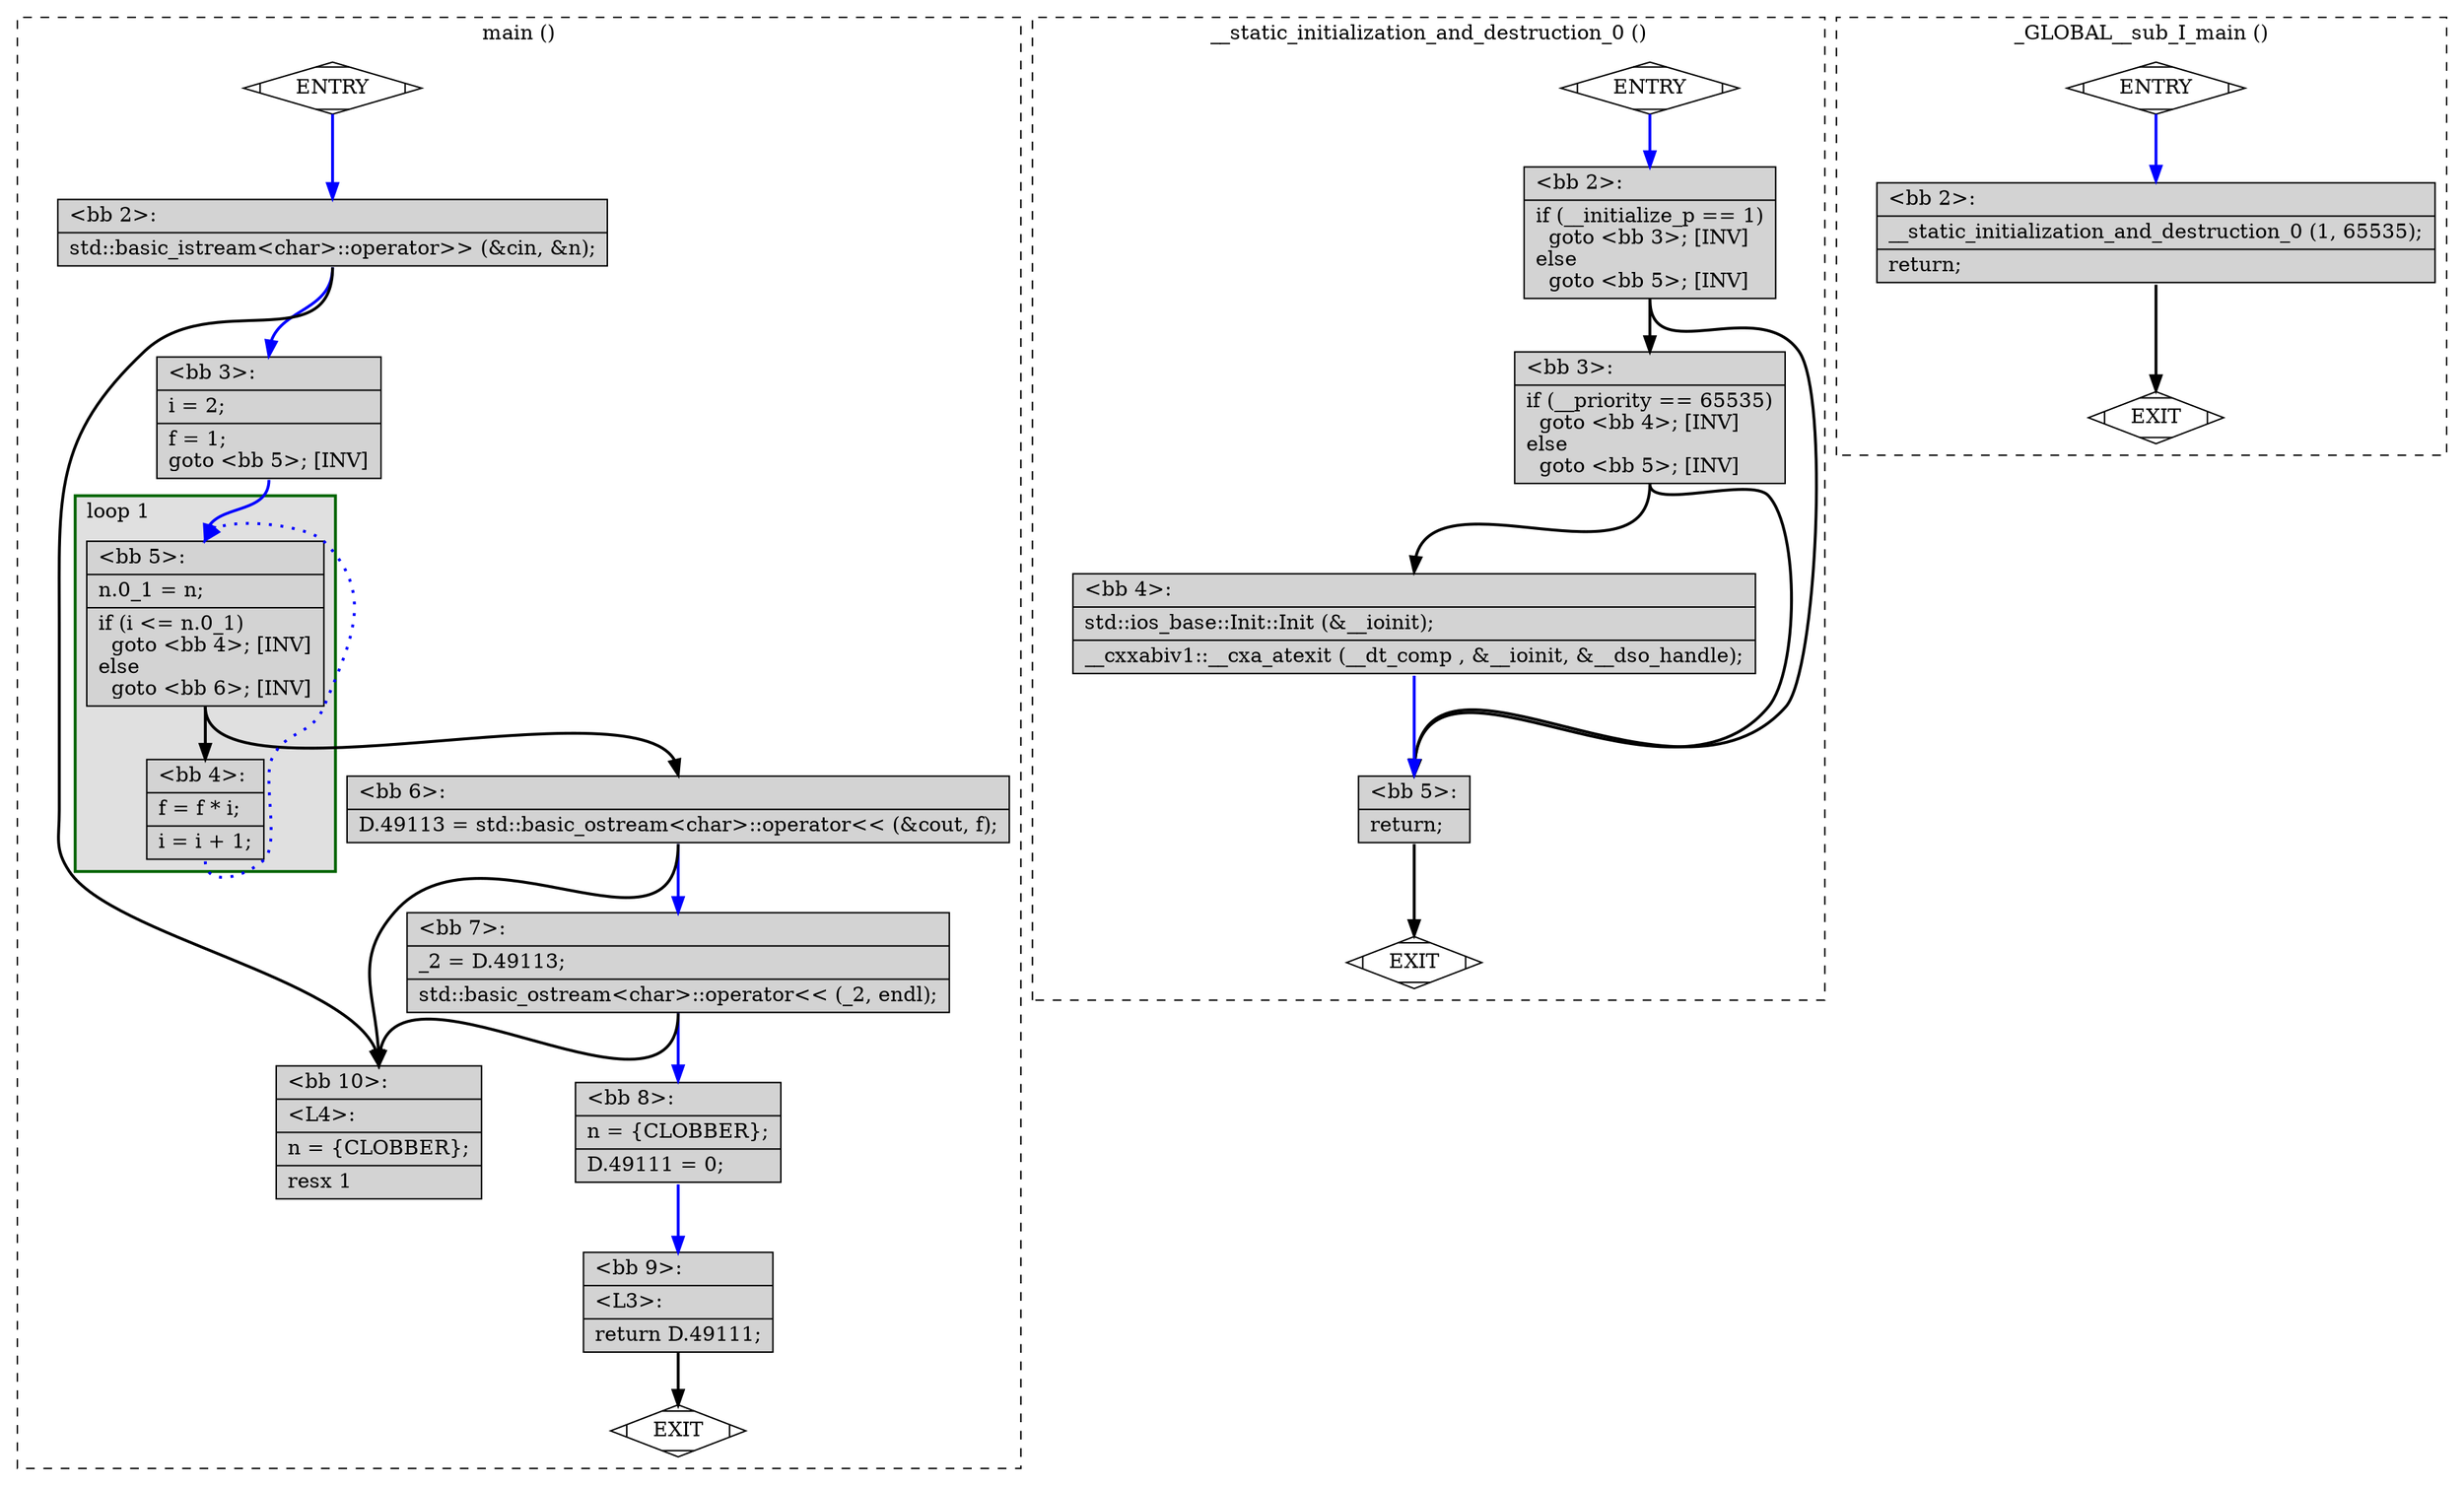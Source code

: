 digraph "a-main.cpp.022t.fixup_cfg1" {
overlap=false;
subgraph "cluster_main" {
	style="dashed";
	color="black";
	label="main ()";
	subgraph cluster_1731_1 {
	style="filled";
	color="darkgreen";
	fillcolor="grey88";
	label="loop 1";
	labeljust=l;
	penwidth=2;
	fn_1731_basic_block_5 [shape=record,style=filled,fillcolor=lightgrey,label="{\<bb\ 5\>:\l\
|n.0_1\ =\ n;\l\
|if\ (i\ \<=\ n.0_1)\l\
\ \ goto\ \<bb\ 4\>;\ [INV]\l\
else\l\
\ \ goto\ \<bb\ 6\>;\ [INV]\l\
}"];

	fn_1731_basic_block_4 [shape=record,style=filled,fillcolor=lightgrey,label="{\<bb\ 4\>:\l\
|f\ =\ f\ *\ i;\l\
|i\ =\ i\ +\ 1;\l\
}"];

	}
	fn_1731_basic_block_0 [shape=Mdiamond,style=filled,fillcolor=white,label="ENTRY"];

	fn_1731_basic_block_1 [shape=Mdiamond,style=filled,fillcolor=white,label="EXIT"];

	fn_1731_basic_block_2 [shape=record,style=filled,fillcolor=lightgrey,label="{\<bb\ 2\>:\l\
|std::basic_istream\<char\>::operator\>\>\ (&cin,\ &n);\l\
}"];

	fn_1731_basic_block_3 [shape=record,style=filled,fillcolor=lightgrey,label="{\<bb\ 3\>:\l\
|i\ =\ 2;\l\
|f\ =\ 1;\l\
goto\ \<bb\ 5\>;\ [INV]\l\
}"];

	fn_1731_basic_block_6 [shape=record,style=filled,fillcolor=lightgrey,label="{\<bb\ 6\>:\l\
|D.49113\ =\ std::basic_ostream\<char\>::operator\<\<\ (&cout,\ f);\l\
}"];

	fn_1731_basic_block_7 [shape=record,style=filled,fillcolor=lightgrey,label="{\<bb\ 7\>:\l\
|_2\ =\ D.49113;\l\
|std::basic_ostream\<char\>::operator\<\<\ (_2,\ endl);\l\
}"];

	fn_1731_basic_block_8 [shape=record,style=filled,fillcolor=lightgrey,label="{\<bb\ 8\>:\l\
|n\ =\ \{CLOBBER\};\l\
|D.49111\ =\ 0;\l\
}"];

	fn_1731_basic_block_9 [shape=record,style=filled,fillcolor=lightgrey,label="{\<bb\ 9\>:\l\
|\<L3\>:\l\
|return\ D.49111;\l\
}"];

	fn_1731_basic_block_10 [shape=record,style=filled,fillcolor=lightgrey,label="{\<bb\ 10\>:\l\
|\<L4\>:\l\
|n\ =\ \{CLOBBER\};\l\
|resx\ 1\l\
}"];

	fn_1731_basic_block_0:s -> fn_1731_basic_block_2:n [style="solid,bold",color=blue,weight=100,constraint=true];
	fn_1731_basic_block_2:s -> fn_1731_basic_block_10:n [style="solid,bold",color=black,weight=10,constraint=true];
	fn_1731_basic_block_2:s -> fn_1731_basic_block_3:n [style="solid,bold",color=blue,weight=100,constraint=true];
	fn_1731_basic_block_3:s -> fn_1731_basic_block_5:n [style="solid,bold",color=blue,weight=100,constraint=true];
	fn_1731_basic_block_4:s -> fn_1731_basic_block_5:n [style="dotted,bold",color=blue,weight=10,constraint=false];
	fn_1731_basic_block_5:s -> fn_1731_basic_block_4:n [style="solid,bold",color=black,weight=10,constraint=true];
	fn_1731_basic_block_5:s -> fn_1731_basic_block_6:n [style="solid,bold",color=black,weight=10,constraint=true];
	fn_1731_basic_block_6:s -> fn_1731_basic_block_10:n [style="solid,bold",color=black,weight=10,constraint=true];
	fn_1731_basic_block_6:s -> fn_1731_basic_block_7:n [style="solid,bold",color=blue,weight=100,constraint=true];
	fn_1731_basic_block_7:s -> fn_1731_basic_block_10:n [style="solid,bold",color=black,weight=10,constraint=true];
	fn_1731_basic_block_7:s -> fn_1731_basic_block_8:n [style="solid,bold",color=blue,weight=100,constraint=true];
	fn_1731_basic_block_8:s -> fn_1731_basic_block_9:n [style="solid,bold",color=blue,weight=100,constraint=true];
	fn_1731_basic_block_9:s -> fn_1731_basic_block_1:n [style="solid,bold",color=black,weight=10,constraint=true];
	fn_1731_basic_block_0:s -> fn_1731_basic_block_1:n [style="invis",constraint=true];
}
subgraph "cluster___static_initialization_and_destruction_0" {
	style="dashed";
	color="black";
	label="__static_initialization_and_destruction_0 ()";
	fn_2231_basic_block_0 [shape=Mdiamond,style=filled,fillcolor=white,label="ENTRY"];

	fn_2231_basic_block_1 [shape=Mdiamond,style=filled,fillcolor=white,label="EXIT"];

	fn_2231_basic_block_2 [shape=record,style=filled,fillcolor=lightgrey,label="{\<bb\ 2\>:\l\
|if\ (__initialize_p\ ==\ 1)\l\
\ \ goto\ \<bb\ 3\>;\ [INV]\l\
else\l\
\ \ goto\ \<bb\ 5\>;\ [INV]\l\
}"];

	fn_2231_basic_block_3 [shape=record,style=filled,fillcolor=lightgrey,label="{\<bb\ 3\>:\l\
|if\ (__priority\ ==\ 65535)\l\
\ \ goto\ \<bb\ 4\>;\ [INV]\l\
else\l\
\ \ goto\ \<bb\ 5\>;\ [INV]\l\
}"];

	fn_2231_basic_block_4 [shape=record,style=filled,fillcolor=lightgrey,label="{\<bb\ 4\>:\l\
|std::ios_base::Init::Init\ (&__ioinit);\l\
|__cxxabiv1::__cxa_atexit\ (__dt_comp\ ,\ &__ioinit,\ &__dso_handle);\l\
}"];

	fn_2231_basic_block_5 [shape=record,style=filled,fillcolor=lightgrey,label="{\<bb\ 5\>:\l\
|return;\l\
}"];

	fn_2231_basic_block_0:s -> fn_2231_basic_block_2:n [style="solid,bold",color=blue,weight=100,constraint=true];
	fn_2231_basic_block_2:s -> fn_2231_basic_block_3:n [style="solid,bold",color=black,weight=10,constraint=true];
	fn_2231_basic_block_2:s -> fn_2231_basic_block_5:n [style="solid,bold",color=black,weight=10,constraint=true];
	fn_2231_basic_block_3:s -> fn_2231_basic_block_4:n [style="solid,bold",color=black,weight=10,constraint=true];
	fn_2231_basic_block_3:s -> fn_2231_basic_block_5:n [style="solid,bold",color=black,weight=10,constraint=true];
	fn_2231_basic_block_4:s -> fn_2231_basic_block_5:n [style="solid,bold",color=blue,weight=100,constraint=true];
	fn_2231_basic_block_5:s -> fn_2231_basic_block_1:n [style="solid,bold",color=black,weight=10,constraint=true];
	fn_2231_basic_block_0:s -> fn_2231_basic_block_1:n [style="invis",constraint=true];
}
subgraph "cluster__GLOBAL__sub_I_main" {
	style="dashed";
	color="black";
	label="_GLOBAL__sub_I_main ()";
	fn_2232_basic_block_0 [shape=Mdiamond,style=filled,fillcolor=white,label="ENTRY"];

	fn_2232_basic_block_1 [shape=Mdiamond,style=filled,fillcolor=white,label="EXIT"];

	fn_2232_basic_block_2 [shape=record,style=filled,fillcolor=lightgrey,label="{\<bb\ 2\>:\l\
|__static_initialization_and_destruction_0\ (1,\ 65535);\l\
|return;\l\
}"];

	fn_2232_basic_block_0:s -> fn_2232_basic_block_2:n [style="solid,bold",color=blue,weight=100,constraint=true];
	fn_2232_basic_block_2:s -> fn_2232_basic_block_1:n [style="solid,bold",color=black,weight=10,constraint=true];
	fn_2232_basic_block_0:s -> fn_2232_basic_block_1:n [style="invis",constraint=true];
}
}
